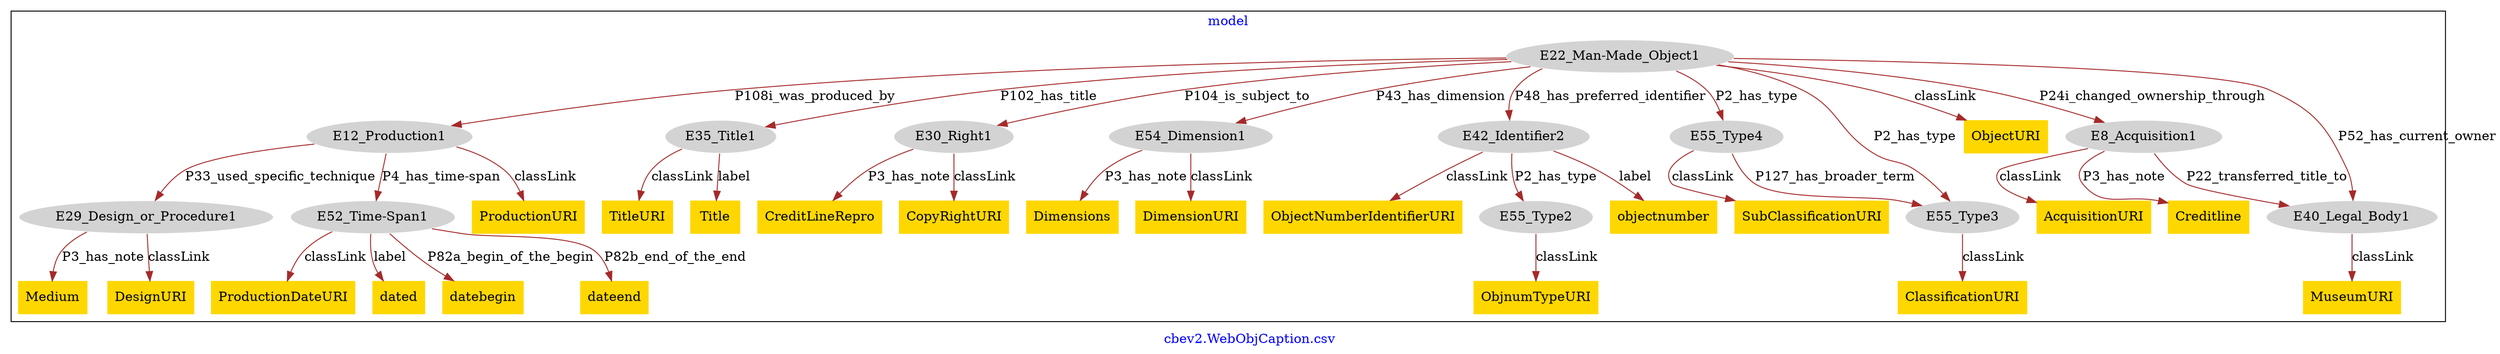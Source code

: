 digraph n0 {
fontcolor="blue"
remincross="true"
label="cbev2.WebObjCaption.csv"
subgraph cluster {
label="model"
n2[style="filled",color="white",fillcolor="lightgray",label="E12_Production1"];
n3[style="filled",color="white",fillcolor="lightgray",label="E29_Design_or_Procedure1"];
n4[style="filled",color="white",fillcolor="lightgray",label="E52_Time-Span1"];
n5[shape="plaintext",style="filled",fillcolor="gold",label="ProductionURI"];
n6[style="filled",color="white",fillcolor="lightgray",label="E22_Man-Made_Object1"];
n7[style="filled",color="white",fillcolor="lightgray",label="E35_Title1"];
n8[style="filled",color="white",fillcolor="lightgray",label="E30_Right1"];
n9[style="filled",color="white",fillcolor="lightgray",label="E55_Type3"];
n10[style="filled",color="white",fillcolor="lightgray",label="E54_Dimension1"];
n11[style="filled",color="white",fillcolor="lightgray",label="E42_Identifier2"];
n12[style="filled",color="white",fillcolor="lightgray",label="E40_Legal_Body1"];
n13[shape="plaintext",style="filled",fillcolor="gold",label="ObjectURI"];
n14[shape="plaintext",style="filled",fillcolor="gold",label="Medium"];
n15[shape="plaintext",style="filled",fillcolor="gold",label="DesignURI"];
n16[shape="plaintext",style="filled",fillcolor="gold",label="CreditLineRepro"];
n17[shape="plaintext",style="filled",fillcolor="gold",label="CopyRightURI"];
n18[shape="plaintext",style="filled",fillcolor="gold",label="TitleURI"];
n19[shape="plaintext",style="filled",fillcolor="gold",label="Title"];
n20[shape="plaintext",style="filled",fillcolor="gold",label="MuseumURI"];
n21[style="filled",color="white",fillcolor="lightgray",label="E55_Type2"];
n22[shape="plaintext",style="filled",fillcolor="gold",label="ObjectNumberIdentifierURI"];
n23[shape="plaintext",style="filled",fillcolor="gold",label="objectnumber"];
n24[shape="plaintext",style="filled",fillcolor="gold",label="datebegin"];
n25[shape="plaintext",style="filled",fillcolor="gold",label="dateend"];
n26[shape="plaintext",style="filled",fillcolor="gold",label="ProductionDateURI"];
n27[shape="plaintext",style="filled",fillcolor="gold",label="dated"];
n28[shape="plaintext",style="filled",fillcolor="gold",label="Dimensions"];
n29[shape="plaintext",style="filled",fillcolor="gold",label="DimensionURI"];
n30[shape="plaintext",style="filled",fillcolor="gold",label="ObjnumTypeURI"];
n31[shape="plaintext",style="filled",fillcolor="gold",label="ClassificationURI"];
n32[style="filled",color="white",fillcolor="lightgray",label="E55_Type4"];
n33[shape="plaintext",style="filled",fillcolor="gold",label="SubClassificationURI"];
n34[style="filled",color="white",fillcolor="lightgray",label="E8_Acquisition1"];
n35[shape="plaintext",style="filled",fillcolor="gold",label="Creditline"];
n36[shape="plaintext",style="filled",fillcolor="gold",label="AcquisitionURI"];
}
n2 -> n3[color="brown",fontcolor="black",label="P33_used_specific_technique"]
n2 -> n4[color="brown",fontcolor="black",label="P4_has_time-span"]
n2 -> n5[color="brown",fontcolor="black",label="classLink"]
n6 -> n7[color="brown",fontcolor="black",label="P102_has_title"]
n6 -> n8[color="brown",fontcolor="black",label="P104_is_subject_to"]
n6 -> n2[color="brown",fontcolor="black",label="P108i_was_produced_by"]
n6 -> n9[color="brown",fontcolor="black",label="P2_has_type"]
n6 -> n10[color="brown",fontcolor="black",label="P43_has_dimension"]
n6 -> n11[color="brown",fontcolor="black",label="P48_has_preferred_identifier"]
n6 -> n12[color="brown",fontcolor="black",label="P52_has_current_owner"]
n6 -> n13[color="brown",fontcolor="black",label="classLink"]
n3 -> n14[color="brown",fontcolor="black",label="P3_has_note"]
n3 -> n15[color="brown",fontcolor="black",label="classLink"]
n8 -> n16[color="brown",fontcolor="black",label="P3_has_note"]
n8 -> n17[color="brown",fontcolor="black",label="classLink"]
n7 -> n18[color="brown",fontcolor="black",label="classLink"]
n7 -> n19[color="brown",fontcolor="black",label="label"]
n12 -> n20[color="brown",fontcolor="black",label="classLink"]
n11 -> n21[color="brown",fontcolor="black",label="P2_has_type"]
n11 -> n22[color="brown",fontcolor="black",label="classLink"]
n11 -> n23[color="brown",fontcolor="black",label="label"]
n4 -> n24[color="brown",fontcolor="black",label="P82a_begin_of_the_begin"]
n4 -> n25[color="brown",fontcolor="black",label="P82b_end_of_the_end"]
n4 -> n26[color="brown",fontcolor="black",label="classLink"]
n4 -> n27[color="brown",fontcolor="black",label="label"]
n10 -> n28[color="brown",fontcolor="black",label="P3_has_note"]
n10 -> n29[color="brown",fontcolor="black",label="classLink"]
n21 -> n30[color="brown",fontcolor="black",label="classLink"]
n9 -> n31[color="brown",fontcolor="black",label="classLink"]
n32 -> n9[color="brown",fontcolor="black",label="P127_has_broader_term"]
n32 -> n33[color="brown",fontcolor="black",label="classLink"]
n34 -> n12[color="brown",fontcolor="black",label="P22_transferred_title_to"]
n34 -> n35[color="brown",fontcolor="black",label="P3_has_note"]
n34 -> n36[color="brown",fontcolor="black",label="classLink"]
n6 -> n34[color="brown",fontcolor="black",label="P24i_changed_ownership_through"]
n6 -> n32[color="brown",fontcolor="black",label="P2_has_type"]
}
